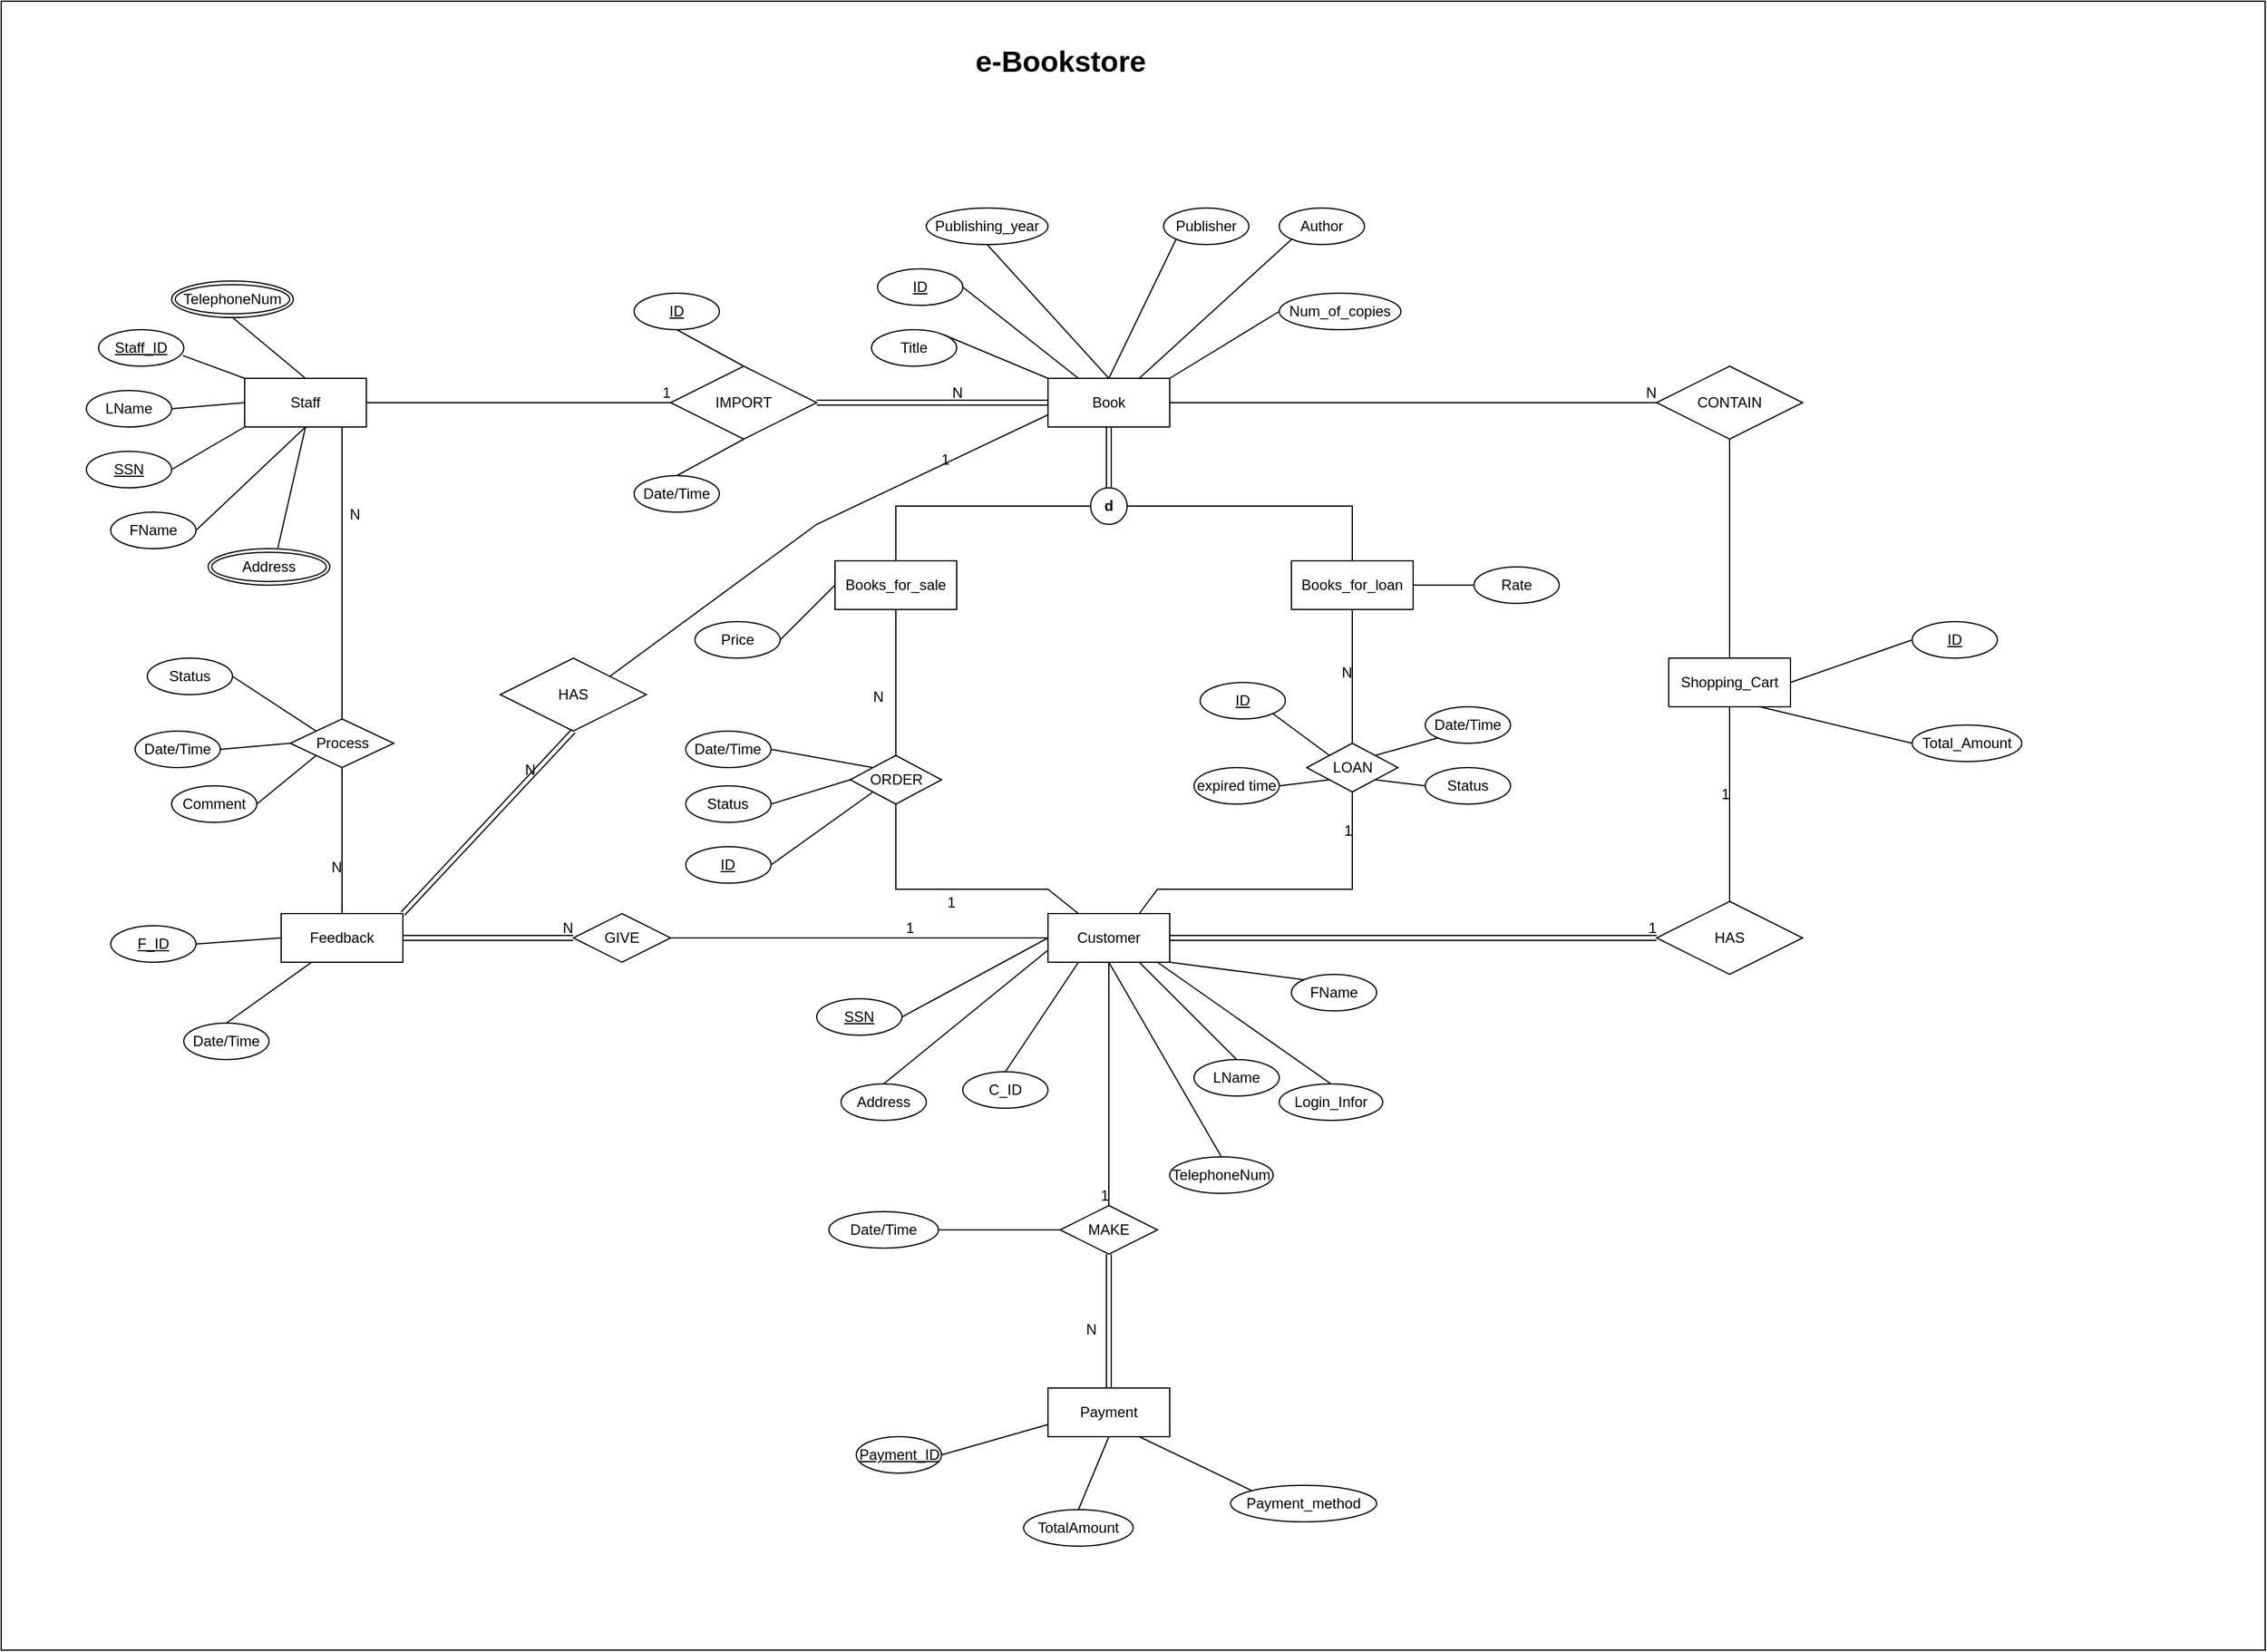 <mxfile version="20.3.6" type="github">
  <diagram id="ngQC4e1yVCpaGIByWZ9d" name="Page-1">
    <mxGraphModel dx="3443" dy="2548" grid="1" gridSize="10" guides="1" tooltips="1" connect="1" arrows="1" fold="1" page="1" pageScale="1" pageWidth="850" pageHeight="1100" math="0" shadow="0">
      <root>
        <mxCell id="0" />
        <mxCell id="1" parent="0" />
        <mxCell id="B_VIeGHvaFGrBdhlPou_-220" value="" style="rounded=0;whiteSpace=wrap;html=1;" vertex="1" parent="1">
          <mxGeometry x="-570" y="-130" width="1860" height="1355.45" as="geometry" />
        </mxCell>
        <mxCell id="B_VIeGHvaFGrBdhlPou_-1" value="Customer" style="whiteSpace=wrap;html=1;align=center;" vertex="1" parent="1">
          <mxGeometry x="290" y="620" width="100" height="40" as="geometry" />
        </mxCell>
        <mxCell id="B_VIeGHvaFGrBdhlPou_-2" value="Book" style="whiteSpace=wrap;html=1;align=center;" vertex="1" parent="1">
          <mxGeometry x="290" y="180" width="100" height="40" as="geometry" />
        </mxCell>
        <mxCell id="B_VIeGHvaFGrBdhlPou_-3" value="&lt;u&gt;SSN&lt;/u&gt;" style="ellipse;whiteSpace=wrap;html=1;align=center;" vertex="1" parent="1">
          <mxGeometry x="100" y="690" width="70" height="30" as="geometry" />
        </mxCell>
        <mxCell id="B_VIeGHvaFGrBdhlPou_-4" value="LName" style="ellipse;whiteSpace=wrap;html=1;align=center;" vertex="1" parent="1">
          <mxGeometry x="410" y="740" width="70" height="30" as="geometry" />
        </mxCell>
        <mxCell id="B_VIeGHvaFGrBdhlPou_-5" value="FName" style="ellipse;whiteSpace=wrap;html=1;align=center;" vertex="1" parent="1">
          <mxGeometry x="490" y="670" width="70" height="30" as="geometry" />
        </mxCell>
        <mxCell id="B_VIeGHvaFGrBdhlPou_-6" value="Address" style="ellipse;whiteSpace=wrap;html=1;align=center;" vertex="1" parent="1">
          <mxGeometry x="120" y="760" width="70" height="30" as="geometry" />
        </mxCell>
        <mxCell id="B_VIeGHvaFGrBdhlPou_-7" value="TelephoneNum" style="ellipse;whiteSpace=wrap;html=1;align=center;" vertex="1" parent="1">
          <mxGeometry x="390" y="820" width="85" height="30" as="geometry" />
        </mxCell>
        <mxCell id="B_VIeGHvaFGrBdhlPou_-8" value="Login_Infor" style="ellipse;whiteSpace=wrap;html=1;align=center;" vertex="1" parent="1">
          <mxGeometry x="480" y="760" width="85" height="30" as="geometry" />
        </mxCell>
        <mxCell id="B_VIeGHvaFGrBdhlPou_-9" value="Shopping_Cart" style="whiteSpace=wrap;html=1;align=center;" vertex="1" parent="1">
          <mxGeometry x="800" y="410" width="100" height="40" as="geometry" />
        </mxCell>
        <mxCell id="B_VIeGHvaFGrBdhlPou_-11" value="C_ID" style="ellipse;whiteSpace=wrap;html=1;align=center;" vertex="1" parent="1">
          <mxGeometry x="220" y="750" width="70" height="30" as="geometry" />
        </mxCell>
        <mxCell id="B_VIeGHvaFGrBdhlPou_-12" value="" style="endArrow=none;html=1;rounded=0;exitX=1;exitY=0.5;exitDx=0;exitDy=0;entryX=0;entryY=0.5;entryDx=0;entryDy=0;" edge="1" parent="1" source="B_VIeGHvaFGrBdhlPou_-3" target="B_VIeGHvaFGrBdhlPou_-1">
          <mxGeometry relative="1" as="geometry">
            <mxPoint x="260" y="600" as="sourcePoint" />
            <mxPoint x="420" y="600" as="targetPoint" />
          </mxGeometry>
        </mxCell>
        <mxCell id="B_VIeGHvaFGrBdhlPou_-13" value="" style="endArrow=none;html=1;rounded=0;exitX=0.5;exitY=0;exitDx=0;exitDy=0;" edge="1" parent="1" source="B_VIeGHvaFGrBdhlPou_-8">
          <mxGeometry relative="1" as="geometry">
            <mxPoint x="260" y="600" as="sourcePoint" />
            <mxPoint x="380" y="660" as="targetPoint" />
          </mxGeometry>
        </mxCell>
        <mxCell id="B_VIeGHvaFGrBdhlPou_-14" value="" style="endArrow=none;html=1;rounded=0;exitX=0;exitY=0;exitDx=0;exitDy=0;entryX=1;entryY=1;entryDx=0;entryDy=0;" edge="1" parent="1" source="B_VIeGHvaFGrBdhlPou_-5" target="B_VIeGHvaFGrBdhlPou_-1">
          <mxGeometry relative="1" as="geometry">
            <mxPoint x="260" y="600" as="sourcePoint" />
            <mxPoint x="420" y="600" as="targetPoint" />
          </mxGeometry>
        </mxCell>
        <mxCell id="B_VIeGHvaFGrBdhlPou_-15" value="" style="endArrow=none;html=1;rounded=0;exitX=0.5;exitY=0;exitDx=0;exitDy=0;entryX=0.5;entryY=1;entryDx=0;entryDy=0;" edge="1" parent="1" source="B_VIeGHvaFGrBdhlPou_-7" target="B_VIeGHvaFGrBdhlPou_-1">
          <mxGeometry relative="1" as="geometry">
            <mxPoint x="260" y="600" as="sourcePoint" />
            <mxPoint x="420" y="600" as="targetPoint" />
          </mxGeometry>
        </mxCell>
        <mxCell id="B_VIeGHvaFGrBdhlPou_-16" value="" style="endArrow=none;html=1;rounded=0;exitX=0.5;exitY=0;exitDx=0;exitDy=0;entryX=0.75;entryY=1;entryDx=0;entryDy=0;" edge="1" parent="1" source="B_VIeGHvaFGrBdhlPou_-4" target="B_VIeGHvaFGrBdhlPou_-1">
          <mxGeometry relative="1" as="geometry">
            <mxPoint x="260" y="600" as="sourcePoint" />
            <mxPoint x="420" y="600" as="targetPoint" />
          </mxGeometry>
        </mxCell>
        <mxCell id="B_VIeGHvaFGrBdhlPou_-17" value="" style="endArrow=none;html=1;rounded=0;exitX=0.5;exitY=0;exitDx=0;exitDy=0;entryX=0.25;entryY=1;entryDx=0;entryDy=0;" edge="1" parent="1" source="B_VIeGHvaFGrBdhlPou_-11" target="B_VIeGHvaFGrBdhlPou_-1">
          <mxGeometry relative="1" as="geometry">
            <mxPoint x="260" y="600" as="sourcePoint" />
            <mxPoint x="420" y="600" as="targetPoint" />
          </mxGeometry>
        </mxCell>
        <mxCell id="B_VIeGHvaFGrBdhlPou_-18" value="" style="endArrow=none;html=1;rounded=0;exitX=0.5;exitY=0;exitDx=0;exitDy=0;entryX=0;entryY=0.75;entryDx=0;entryDy=0;" edge="1" parent="1" source="B_VIeGHvaFGrBdhlPou_-6" target="B_VIeGHvaFGrBdhlPou_-1">
          <mxGeometry relative="1" as="geometry">
            <mxPoint x="260" y="600" as="sourcePoint" />
            <mxPoint x="420" y="600" as="targetPoint" />
          </mxGeometry>
        </mxCell>
        <mxCell id="B_VIeGHvaFGrBdhlPou_-22" value="Staff" style="whiteSpace=wrap;html=1;align=center;" vertex="1" parent="1">
          <mxGeometry x="-370" y="180" width="100" height="40" as="geometry" />
        </mxCell>
        <mxCell id="B_VIeGHvaFGrBdhlPou_-23" value="HAS" style="shape=rhombus;perimeter=rhombusPerimeter;whiteSpace=wrap;html=1;align=center;" vertex="1" parent="1">
          <mxGeometry x="790" y="610" width="120" height="60" as="geometry" />
        </mxCell>
        <mxCell id="B_VIeGHvaFGrBdhlPou_-24" value="" style="endArrow=none;html=1;rounded=0;entryX=0.5;entryY=1;entryDx=0;entryDy=0;exitX=0.5;exitY=0;exitDx=0;exitDy=0;" edge="1" parent="1" source="B_VIeGHvaFGrBdhlPou_-23" target="B_VIeGHvaFGrBdhlPou_-9">
          <mxGeometry relative="1" as="geometry">
            <mxPoint x="340" y="490" as="sourcePoint" />
            <mxPoint x="730" y="500" as="targetPoint" />
          </mxGeometry>
        </mxCell>
        <mxCell id="B_VIeGHvaFGrBdhlPou_-25" value="1" style="resizable=0;html=1;align=right;verticalAlign=bottom;" connectable="0" vertex="1" parent="B_VIeGHvaFGrBdhlPou_-24">
          <mxGeometry x="1" relative="1" as="geometry">
            <mxPoint y="80" as="offset" />
          </mxGeometry>
        </mxCell>
        <mxCell id="B_VIeGHvaFGrBdhlPou_-28" value="CONTAIN" style="shape=rhombus;perimeter=rhombusPerimeter;whiteSpace=wrap;html=1;align=center;" vertex="1" parent="1">
          <mxGeometry x="790" y="170" width="120" height="60" as="geometry" />
        </mxCell>
        <mxCell id="B_VIeGHvaFGrBdhlPou_-30" value="" style="endArrow=none;html=1;rounded=0;entryX=0.5;entryY=0;entryDx=0;entryDy=0;exitX=0.5;exitY=1;exitDx=0;exitDy=0;" edge="1" parent="1" source="B_VIeGHvaFGrBdhlPou_-28" target="B_VIeGHvaFGrBdhlPou_-9">
          <mxGeometry relative="1" as="geometry">
            <mxPoint x="340" y="390" as="sourcePoint" />
            <mxPoint x="500" y="390" as="targetPoint" />
          </mxGeometry>
        </mxCell>
        <mxCell id="B_VIeGHvaFGrBdhlPou_-35" value="" style="endArrow=none;html=1;rounded=0;entryX=0;entryY=0.5;entryDx=0;entryDy=0;exitX=1;exitY=0.5;exitDx=0;exitDy=0;" edge="1" parent="1" source="B_VIeGHvaFGrBdhlPou_-2" target="B_VIeGHvaFGrBdhlPou_-28">
          <mxGeometry relative="1" as="geometry">
            <mxPoint x="340" y="390" as="sourcePoint" />
            <mxPoint x="500" y="390" as="targetPoint" />
          </mxGeometry>
        </mxCell>
        <mxCell id="B_VIeGHvaFGrBdhlPou_-36" value="N" style="resizable=0;html=1;align=right;verticalAlign=bottom;" connectable="0" vertex="1" parent="B_VIeGHvaFGrBdhlPou_-35">
          <mxGeometry x="1" relative="1" as="geometry" />
        </mxCell>
        <mxCell id="B_VIeGHvaFGrBdhlPou_-39" value="" style="shape=link;html=1;rounded=0;entryX=0;entryY=0.5;entryDx=0;entryDy=0;exitX=1;exitY=0.5;exitDx=0;exitDy=0;" edge="1" parent="1" source="B_VIeGHvaFGrBdhlPou_-1" target="B_VIeGHvaFGrBdhlPou_-23">
          <mxGeometry relative="1" as="geometry">
            <mxPoint x="340" y="490" as="sourcePoint" />
            <mxPoint x="500" y="490" as="targetPoint" />
          </mxGeometry>
        </mxCell>
        <mxCell id="B_VIeGHvaFGrBdhlPou_-40" value="1" style="resizable=0;html=1;align=right;verticalAlign=bottom;" connectable="0" vertex="1" parent="B_VIeGHvaFGrBdhlPou_-39">
          <mxGeometry x="1" relative="1" as="geometry" />
        </mxCell>
        <mxCell id="B_VIeGHvaFGrBdhlPou_-41" value="IMPORT" style="shape=rhombus;perimeter=rhombusPerimeter;whiteSpace=wrap;html=1;align=center;" vertex="1" parent="1">
          <mxGeometry x="-20" y="170" width="120" height="60" as="geometry" />
        </mxCell>
        <mxCell id="B_VIeGHvaFGrBdhlPou_-44" value="" style="shape=link;html=1;rounded=0;exitX=1;exitY=0.5;exitDx=0;exitDy=0;entryX=0;entryY=0.5;entryDx=0;entryDy=0;" edge="1" parent="1" source="B_VIeGHvaFGrBdhlPou_-41" target="B_VIeGHvaFGrBdhlPou_-2">
          <mxGeometry relative="1" as="geometry">
            <mxPoint x="340" y="300" as="sourcePoint" />
            <mxPoint x="500" y="300" as="targetPoint" />
          </mxGeometry>
        </mxCell>
        <mxCell id="B_VIeGHvaFGrBdhlPou_-45" value="N" style="resizable=0;html=1;align=right;verticalAlign=bottom;" connectable="0" vertex="1" parent="B_VIeGHvaFGrBdhlPou_-44">
          <mxGeometry x="1" relative="1" as="geometry">
            <mxPoint x="-70" as="offset" />
          </mxGeometry>
        </mxCell>
        <mxCell id="B_VIeGHvaFGrBdhlPou_-46" value="" style="endArrow=none;html=1;rounded=0;exitX=1;exitY=0.5;exitDx=0;exitDy=0;entryX=0;entryY=0.5;entryDx=0;entryDy=0;" edge="1" parent="1" source="B_VIeGHvaFGrBdhlPou_-22" target="B_VIeGHvaFGrBdhlPou_-41">
          <mxGeometry relative="1" as="geometry">
            <mxPoint x="220" y="300" as="sourcePoint" />
            <mxPoint x="380" y="300" as="targetPoint" />
          </mxGeometry>
        </mxCell>
        <mxCell id="B_VIeGHvaFGrBdhlPou_-47" value="1" style="resizable=0;html=1;align=right;verticalAlign=bottom;" connectable="0" vertex="1" parent="B_VIeGHvaFGrBdhlPou_-46">
          <mxGeometry x="1" relative="1" as="geometry" />
        </mxCell>
        <mxCell id="B_VIeGHvaFGrBdhlPou_-49" value="Date/Time" style="ellipse;whiteSpace=wrap;html=1;align=center;" vertex="1" parent="1">
          <mxGeometry x="-50" y="260" width="70" height="30" as="geometry" />
        </mxCell>
        <mxCell id="B_VIeGHvaFGrBdhlPou_-51" value="" style="endArrow=none;html=1;rounded=0;exitX=0.5;exitY=1;exitDx=0;exitDy=0;entryX=0.5;entryY=0;entryDx=0;entryDy=0;" edge="1" parent="1" source="B_VIeGHvaFGrBdhlPou_-41" target="B_VIeGHvaFGrBdhlPou_-49">
          <mxGeometry relative="1" as="geometry">
            <mxPoint x="220" y="300" as="sourcePoint" />
            <mxPoint x="380" y="300" as="targetPoint" />
          </mxGeometry>
        </mxCell>
        <mxCell id="B_VIeGHvaFGrBdhlPou_-52" value="ORDER" style="shape=rhombus;perimeter=rhombusPerimeter;whiteSpace=wrap;html=1;align=center;" vertex="1" parent="1">
          <mxGeometry x="127.5" y="490" width="75" height="40" as="geometry" />
        </mxCell>
        <mxCell id="B_VIeGHvaFGrBdhlPou_-53" value="" style="endArrow=none;html=1;rounded=0;exitX=0.5;exitY=1;exitDx=0;exitDy=0;entryX=0.5;entryY=0;entryDx=0;entryDy=0;" edge="1" parent="1" source="B_VIeGHvaFGrBdhlPou_-83" target="B_VIeGHvaFGrBdhlPou_-52">
          <mxGeometry relative="1" as="geometry">
            <mxPoint x="340" y="390" as="sourcePoint" />
            <mxPoint x="500" y="390" as="targetPoint" />
          </mxGeometry>
        </mxCell>
        <mxCell id="B_VIeGHvaFGrBdhlPou_-54" value="N" style="resizable=0;html=1;align=right;verticalAlign=bottom;" connectable="0" vertex="1" parent="B_VIeGHvaFGrBdhlPou_-53">
          <mxGeometry x="1" relative="1" as="geometry">
            <mxPoint x="-10" y="-40" as="offset" />
          </mxGeometry>
        </mxCell>
        <mxCell id="B_VIeGHvaFGrBdhlPou_-55" value="" style="endArrow=none;html=1;rounded=0;exitX=0.5;exitY=1;exitDx=0;exitDy=0;entryX=0.25;entryY=0;entryDx=0;entryDy=0;" edge="1" parent="1" source="B_VIeGHvaFGrBdhlPou_-52" target="B_VIeGHvaFGrBdhlPou_-1">
          <mxGeometry relative="1" as="geometry">
            <mxPoint x="340" y="490" as="sourcePoint" />
            <mxPoint x="340" y="600" as="targetPoint" />
            <Array as="points">
              <mxPoint x="165" y="600" />
              <mxPoint x="290" y="600" />
            </Array>
          </mxGeometry>
        </mxCell>
        <mxCell id="B_VIeGHvaFGrBdhlPou_-56" value="1" style="resizable=0;html=1;align=right;verticalAlign=bottom;" connectable="0" vertex="1" parent="B_VIeGHvaFGrBdhlPou_-55">
          <mxGeometry x="1" relative="1" as="geometry">
            <mxPoint x="-100" as="offset" />
          </mxGeometry>
        </mxCell>
        <mxCell id="B_VIeGHvaFGrBdhlPou_-57" value="Date/Time" style="ellipse;whiteSpace=wrap;html=1;align=center;" vertex="1" parent="1">
          <mxGeometry x="-7.57" y="470" width="70" height="30" as="geometry" />
        </mxCell>
        <mxCell id="B_VIeGHvaFGrBdhlPou_-58" value="Status" style="ellipse;whiteSpace=wrap;html=1;align=center;" vertex="1" parent="1">
          <mxGeometry x="-7.57" y="515" width="70" height="30" as="geometry" />
        </mxCell>
        <mxCell id="B_VIeGHvaFGrBdhlPou_-59" value="&lt;u&gt;ID&lt;/u&gt;" style="ellipse;whiteSpace=wrap;html=1;align=center;" vertex="1" parent="1">
          <mxGeometry x="-7.57" y="565" width="70" height="30" as="geometry" />
        </mxCell>
        <mxCell id="B_VIeGHvaFGrBdhlPou_-60" value="" style="endArrow=none;html=1;rounded=0;exitX=0;exitY=0;exitDx=0;exitDy=0;entryX=1;entryY=0.5;entryDx=0;entryDy=0;" edge="1" parent="1" source="B_VIeGHvaFGrBdhlPou_-52" target="B_VIeGHvaFGrBdhlPou_-57">
          <mxGeometry relative="1" as="geometry">
            <mxPoint x="92.43" y="515" as="sourcePoint" />
            <mxPoint x="477.43" y="495" as="targetPoint" />
          </mxGeometry>
        </mxCell>
        <mxCell id="B_VIeGHvaFGrBdhlPou_-61" value="" style="endArrow=none;html=1;rounded=0;exitX=0;exitY=0.5;exitDx=0;exitDy=0;entryX=1;entryY=0.5;entryDx=0;entryDy=0;" edge="1" parent="1" source="B_VIeGHvaFGrBdhlPou_-52" target="B_VIeGHvaFGrBdhlPou_-58">
          <mxGeometry relative="1" as="geometry">
            <mxPoint x="92.43" y="515" as="sourcePoint" />
            <mxPoint x="477.43" y="495" as="targetPoint" />
          </mxGeometry>
        </mxCell>
        <mxCell id="B_VIeGHvaFGrBdhlPou_-62" value="" style="endArrow=none;html=1;rounded=0;exitX=1;exitY=0.5;exitDx=0;exitDy=0;entryX=0;entryY=1;entryDx=0;entryDy=0;" edge="1" parent="1" source="B_VIeGHvaFGrBdhlPou_-59" target="B_VIeGHvaFGrBdhlPou_-52">
          <mxGeometry relative="1" as="geometry">
            <mxPoint x="317.43" y="495" as="sourcePoint" />
            <mxPoint x="92.43" y="515" as="targetPoint" />
          </mxGeometry>
        </mxCell>
        <mxCell id="B_VIeGHvaFGrBdhlPou_-64" value="&lt;u&gt;ID&lt;/u&gt;" style="ellipse;whiteSpace=wrap;html=1;align=center;" vertex="1" parent="1">
          <mxGeometry x="-50" y="110" width="70" height="30" as="geometry" />
        </mxCell>
        <mxCell id="B_VIeGHvaFGrBdhlPou_-65" value="" style="endArrow=none;html=1;rounded=0;exitX=0.5;exitY=1;exitDx=0;exitDy=0;entryX=0.5;entryY=0;entryDx=0;entryDy=0;" edge="1" parent="1" source="B_VIeGHvaFGrBdhlPou_-64" target="B_VIeGHvaFGrBdhlPou_-41">
          <mxGeometry relative="1" as="geometry">
            <mxPoint x="60" y="210" as="sourcePoint" />
            <mxPoint x="220" y="210" as="targetPoint" />
          </mxGeometry>
        </mxCell>
        <mxCell id="B_VIeGHvaFGrBdhlPou_-66" value="Publisher" style="ellipse;whiteSpace=wrap;html=1;align=center;" vertex="1" parent="1">
          <mxGeometry x="385" y="40" width="70" height="30" as="geometry" />
        </mxCell>
        <mxCell id="B_VIeGHvaFGrBdhlPou_-67" value="Title" style="ellipse;whiteSpace=wrap;html=1;align=center;" vertex="1" parent="1">
          <mxGeometry x="145" y="140" width="70" height="30" as="geometry" />
        </mxCell>
        <mxCell id="B_VIeGHvaFGrBdhlPou_-68" value="Num_of_copies" style="ellipse;whiteSpace=wrap;html=1;align=center;" vertex="1" parent="1">
          <mxGeometry x="480" y="110" width="100" height="30" as="geometry" />
        </mxCell>
        <mxCell id="B_VIeGHvaFGrBdhlPou_-69" value="Author" style="ellipse;whiteSpace=wrap;html=1;align=center;" vertex="1" parent="1">
          <mxGeometry x="480" y="40" width="70" height="30" as="geometry" />
        </mxCell>
        <mxCell id="B_VIeGHvaFGrBdhlPou_-70" value="&lt;u&gt;ID&lt;/u&gt;" style="ellipse;whiteSpace=wrap;html=1;align=center;" vertex="1" parent="1">
          <mxGeometry x="150" y="90" width="70" height="30" as="geometry" />
        </mxCell>
        <mxCell id="B_VIeGHvaFGrBdhlPou_-71" value="Publishing_year" style="ellipse;whiteSpace=wrap;html=1;align=center;" vertex="1" parent="1">
          <mxGeometry x="190" y="40" width="100" height="30" as="geometry" />
        </mxCell>
        <mxCell id="B_VIeGHvaFGrBdhlPou_-72" value="" style="endArrow=none;html=1;rounded=0;exitX=0;exitY=0;exitDx=0;exitDy=0;entryX=1;entryY=0;entryDx=0;entryDy=0;" edge="1" parent="1" source="B_VIeGHvaFGrBdhlPou_-2" target="B_VIeGHvaFGrBdhlPou_-67">
          <mxGeometry relative="1" as="geometry">
            <mxPoint x="180" y="280" as="sourcePoint" />
            <mxPoint x="340" y="280" as="targetPoint" />
          </mxGeometry>
        </mxCell>
        <mxCell id="B_VIeGHvaFGrBdhlPou_-73" value="" style="endArrow=none;html=1;rounded=0;entryX=0.5;entryY=1;entryDx=0;entryDy=0;exitX=0.5;exitY=0;exitDx=0;exitDy=0;" edge="1" parent="1" source="B_VIeGHvaFGrBdhlPou_-2" target="B_VIeGHvaFGrBdhlPou_-71">
          <mxGeometry relative="1" as="geometry">
            <mxPoint x="350" y="220" as="sourcePoint" />
            <mxPoint x="340" y="280" as="targetPoint" />
          </mxGeometry>
        </mxCell>
        <mxCell id="B_VIeGHvaFGrBdhlPou_-74" value="" style="endArrow=none;html=1;rounded=0;entryX=0.5;entryY=0;entryDx=0;entryDy=0;exitX=0;exitY=1;exitDx=0;exitDy=0;" edge="1" parent="1" source="B_VIeGHvaFGrBdhlPou_-66" target="B_VIeGHvaFGrBdhlPou_-2">
          <mxGeometry relative="1" as="geometry">
            <mxPoint x="180" y="280" as="sourcePoint" />
            <mxPoint x="340" y="280" as="targetPoint" />
          </mxGeometry>
        </mxCell>
        <mxCell id="B_VIeGHvaFGrBdhlPou_-75" value="" style="endArrow=none;html=1;rounded=0;entryX=1;entryY=0;entryDx=0;entryDy=0;exitX=0;exitY=0.5;exitDx=0;exitDy=0;" edge="1" parent="1" source="B_VIeGHvaFGrBdhlPou_-68" target="B_VIeGHvaFGrBdhlPou_-2">
          <mxGeometry relative="1" as="geometry">
            <mxPoint x="180" y="280" as="sourcePoint" />
            <mxPoint x="340" y="280" as="targetPoint" />
          </mxGeometry>
        </mxCell>
        <mxCell id="B_VIeGHvaFGrBdhlPou_-76" value="" style="endArrow=none;html=1;rounded=0;entryX=0.25;entryY=0;entryDx=0;entryDy=0;exitX=1;exitY=0.5;exitDx=0;exitDy=0;" edge="1" parent="1" source="B_VIeGHvaFGrBdhlPou_-70" target="B_VIeGHvaFGrBdhlPou_-2">
          <mxGeometry relative="1" as="geometry">
            <mxPoint x="180" y="280" as="sourcePoint" />
            <mxPoint x="340" y="280" as="targetPoint" />
          </mxGeometry>
        </mxCell>
        <mxCell id="B_VIeGHvaFGrBdhlPou_-77" value="" style="endArrow=none;html=1;rounded=0;entryX=0.75;entryY=0;entryDx=0;entryDy=0;exitX=0;exitY=1;exitDx=0;exitDy=0;" edge="1" parent="1" source="B_VIeGHvaFGrBdhlPou_-69" target="B_VIeGHvaFGrBdhlPou_-2">
          <mxGeometry relative="1" as="geometry">
            <mxPoint x="180" y="280" as="sourcePoint" />
            <mxPoint x="340" y="280" as="targetPoint" />
          </mxGeometry>
        </mxCell>
        <mxCell id="B_VIeGHvaFGrBdhlPou_-79" value="&lt;b&gt;d&lt;/b&gt;" style="ellipse;whiteSpace=wrap;html=1;aspect=fixed;" vertex="1" parent="1">
          <mxGeometry x="325" y="270" width="30" height="30" as="geometry" />
        </mxCell>
        <mxCell id="B_VIeGHvaFGrBdhlPou_-81" value="" style="shape=link;html=1;rounded=0;entryX=0.5;entryY=0;entryDx=0;entryDy=0;exitX=0.5;exitY=1;exitDx=0;exitDy=0;" edge="1" parent="1" source="B_VIeGHvaFGrBdhlPou_-2" target="B_VIeGHvaFGrBdhlPou_-79">
          <mxGeometry relative="1" as="geometry">
            <mxPoint x="180" y="190" as="sourcePoint" />
            <mxPoint x="340" y="190" as="targetPoint" />
          </mxGeometry>
        </mxCell>
        <mxCell id="B_VIeGHvaFGrBdhlPou_-83" value="&lt;div&gt;&lt;span style=&quot;background-color: initial;&quot;&gt;Books_for_sale&lt;/span&gt;&lt;br&gt;&lt;/div&gt;" style="whiteSpace=wrap;html=1;align=center;" vertex="1" parent="1">
          <mxGeometry x="115" y="330" width="100" height="40" as="geometry" />
        </mxCell>
        <mxCell id="B_VIeGHvaFGrBdhlPou_-84" value="Books_for_loan" style="whiteSpace=wrap;html=1;align=center;" vertex="1" parent="1">
          <mxGeometry x="490" y="330" width="100" height="40" as="geometry" />
        </mxCell>
        <mxCell id="B_VIeGHvaFGrBdhlPou_-85" value="" style="endArrow=none;html=1;rounded=0;exitX=0.5;exitY=0;exitDx=0;exitDy=0;entryX=1;entryY=0.5;entryDx=0;entryDy=0;" edge="1" parent="1" source="B_VIeGHvaFGrBdhlPou_-84" target="B_VIeGHvaFGrBdhlPou_-79">
          <mxGeometry relative="1" as="geometry">
            <mxPoint x="180" y="100" as="sourcePoint" />
            <mxPoint x="340" y="100" as="targetPoint" />
            <Array as="points">
              <mxPoint x="540" y="285" />
            </Array>
          </mxGeometry>
        </mxCell>
        <mxCell id="B_VIeGHvaFGrBdhlPou_-96" value="" style="group" vertex="1" connectable="0" parent="1">
          <mxGeometry x="255.555" y="-5.445" width="38.891" height="38.891" as="geometry" />
        </mxCell>
        <mxCell id="B_VIeGHvaFGrBdhlPou_-86" value="" style="endArrow=none;html=1;rounded=0;exitX=0.5;exitY=0;exitDx=0;exitDy=0;entryX=0;entryY=0.5;entryDx=0;entryDy=0;" edge="1" parent="B_VIeGHvaFGrBdhlPou_-96" source="B_VIeGHvaFGrBdhlPou_-83" target="B_VIeGHvaFGrBdhlPou_-79">
          <mxGeometry relative="1" as="geometry">
            <mxPoint x="-75.555" y="105.445" as="sourcePoint" />
            <mxPoint x="84.445" y="105.445" as="targetPoint" />
            <Array as="points">
              <mxPoint x="-90.555" y="290.445" />
            </Array>
          </mxGeometry>
        </mxCell>
        <mxCell id="B_VIeGHvaFGrBdhlPou_-99" value="LOAN" style="shape=rhombus;perimeter=rhombusPerimeter;whiteSpace=wrap;html=1;align=center;" vertex="1" parent="1">
          <mxGeometry x="502.5" y="480" width="75" height="40" as="geometry" />
        </mxCell>
        <mxCell id="B_VIeGHvaFGrBdhlPou_-102" value="" style="endArrow=none;html=1;rounded=0;entryX=0.5;entryY=1;entryDx=0;entryDy=0;exitX=0.5;exitY=0;exitDx=0;exitDy=0;" edge="1" parent="1" source="B_VIeGHvaFGrBdhlPou_-99" target="B_VIeGHvaFGrBdhlPou_-84">
          <mxGeometry relative="1" as="geometry">
            <mxPoint x="240" y="530" as="sourcePoint" />
            <mxPoint x="400" y="530" as="targetPoint" />
          </mxGeometry>
        </mxCell>
        <mxCell id="B_VIeGHvaFGrBdhlPou_-103" value="N" style="resizable=0;html=1;align=right;verticalAlign=bottom;" connectable="0" vertex="1" parent="B_VIeGHvaFGrBdhlPou_-102">
          <mxGeometry x="1" relative="1" as="geometry">
            <mxPoint y="60" as="offset" />
          </mxGeometry>
        </mxCell>
        <mxCell id="B_VIeGHvaFGrBdhlPou_-104" value="" style="endArrow=none;html=1;rounded=0;entryX=0.5;entryY=1;entryDx=0;entryDy=0;exitX=0.75;exitY=0;exitDx=0;exitDy=0;" edge="1" parent="1" source="B_VIeGHvaFGrBdhlPou_-1" target="B_VIeGHvaFGrBdhlPou_-99">
          <mxGeometry relative="1" as="geometry">
            <mxPoint x="240" y="530" as="sourcePoint" />
            <mxPoint x="400" y="530" as="targetPoint" />
            <Array as="points">
              <mxPoint x="380" y="600" />
              <mxPoint x="540" y="600" />
            </Array>
          </mxGeometry>
        </mxCell>
        <mxCell id="B_VIeGHvaFGrBdhlPou_-105" value="1" style="resizable=0;html=1;align=right;verticalAlign=bottom;" connectable="0" vertex="1" parent="B_VIeGHvaFGrBdhlPou_-104">
          <mxGeometry x="1" relative="1" as="geometry">
            <mxPoint y="40" as="offset" />
          </mxGeometry>
        </mxCell>
        <mxCell id="B_VIeGHvaFGrBdhlPou_-106" value="Price" style="ellipse;whiteSpace=wrap;html=1;align=center;" vertex="1" parent="1">
          <mxGeometry x="7.105e-15" y="380" width="70" height="30" as="geometry" />
        </mxCell>
        <mxCell id="B_VIeGHvaFGrBdhlPou_-107" value="" style="endArrow=none;html=1;rounded=0;exitX=1;exitY=0.5;exitDx=0;exitDy=0;entryX=0;entryY=0.5;entryDx=0;entryDy=0;" edge="1" parent="1" source="B_VIeGHvaFGrBdhlPou_-106" target="B_VIeGHvaFGrBdhlPou_-83">
          <mxGeometry relative="1" as="geometry">
            <mxPoint x="300" y="350" as="sourcePoint" />
            <mxPoint x="460" y="350" as="targetPoint" />
          </mxGeometry>
        </mxCell>
        <mxCell id="B_VIeGHvaFGrBdhlPou_-110" value="Rate" style="ellipse;whiteSpace=wrap;html=1;align=center;" vertex="1" parent="1">
          <mxGeometry x="640" y="335" width="70" height="30" as="geometry" />
        </mxCell>
        <mxCell id="B_VIeGHvaFGrBdhlPou_-111" value="" style="endArrow=none;html=1;rounded=0;exitX=1;exitY=0.5;exitDx=0;exitDy=0;entryX=0;entryY=0.5;entryDx=0;entryDy=0;" edge="1" parent="1" source="B_VIeGHvaFGrBdhlPou_-84" target="B_VIeGHvaFGrBdhlPou_-110">
          <mxGeometry relative="1" as="geometry">
            <mxPoint x="300" y="420" as="sourcePoint" />
            <mxPoint x="460" y="420" as="targetPoint" />
          </mxGeometry>
        </mxCell>
        <mxCell id="B_VIeGHvaFGrBdhlPou_-112" value="Date/Time" style="ellipse;whiteSpace=wrap;html=1;align=center;" vertex="1" parent="1">
          <mxGeometry x="600" y="450" width="70" height="30" as="geometry" />
        </mxCell>
        <mxCell id="B_VIeGHvaFGrBdhlPou_-113" value="Status" style="ellipse;whiteSpace=wrap;html=1;align=center;" vertex="1" parent="1">
          <mxGeometry x="600" y="500" width="70" height="30" as="geometry" />
        </mxCell>
        <mxCell id="B_VIeGHvaFGrBdhlPou_-114" value="&lt;u&gt;ID&lt;/u&gt;" style="ellipse;whiteSpace=wrap;html=1;align=center;" vertex="1" parent="1">
          <mxGeometry x="415" y="430" width="70" height="30" as="geometry" />
        </mxCell>
        <mxCell id="B_VIeGHvaFGrBdhlPou_-115" value="" style="endArrow=none;html=1;rounded=0;exitX=0;exitY=0.5;exitDx=0;exitDy=0;entryX=1;entryY=1;entryDx=0;entryDy=0;" edge="1" parent="1" source="B_VIeGHvaFGrBdhlPou_-113" target="B_VIeGHvaFGrBdhlPou_-99">
          <mxGeometry relative="1" as="geometry">
            <mxPoint x="300" y="420" as="sourcePoint" />
            <mxPoint x="460" y="420" as="targetPoint" />
          </mxGeometry>
        </mxCell>
        <mxCell id="B_VIeGHvaFGrBdhlPou_-116" value="" style="endArrow=none;html=1;rounded=0;exitX=0;exitY=1;exitDx=0;exitDy=0;entryX=1;entryY=0;entryDx=0;entryDy=0;" edge="1" parent="1" source="B_VIeGHvaFGrBdhlPou_-112" target="B_VIeGHvaFGrBdhlPou_-99">
          <mxGeometry relative="1" as="geometry">
            <mxPoint x="300" y="420" as="sourcePoint" />
            <mxPoint x="460" y="420" as="targetPoint" />
          </mxGeometry>
        </mxCell>
        <mxCell id="B_VIeGHvaFGrBdhlPou_-117" value="" style="endArrow=none;html=1;rounded=0;exitX=0;exitY=0;exitDx=0;exitDy=0;entryX=1;entryY=1;entryDx=0;entryDy=0;" edge="1" parent="1" source="B_VIeGHvaFGrBdhlPou_-99" target="B_VIeGHvaFGrBdhlPou_-114">
          <mxGeometry relative="1" as="geometry">
            <mxPoint x="300" y="420" as="sourcePoint" />
            <mxPoint x="460" y="420" as="targetPoint" />
          </mxGeometry>
        </mxCell>
        <mxCell id="B_VIeGHvaFGrBdhlPou_-118" value="" style="endArrow=none;html=1;rounded=0;exitX=1;exitY=0.5;exitDx=0;exitDy=0;entryX=0;entryY=1;entryDx=0;entryDy=0;" edge="1" parent="1" source="B_VIeGHvaFGrBdhlPou_-119" target="B_VIeGHvaFGrBdhlPou_-99">
          <mxGeometry relative="1" as="geometry">
            <mxPoint x="300" y="420" as="sourcePoint" />
            <mxPoint x="460" y="420" as="targetPoint" />
          </mxGeometry>
        </mxCell>
        <mxCell id="B_VIeGHvaFGrBdhlPou_-119" value="expired time" style="ellipse;whiteSpace=wrap;html=1;align=center;" vertex="1" parent="1">
          <mxGeometry x="410" y="500" width="70" height="30" as="geometry" />
        </mxCell>
        <mxCell id="B_VIeGHvaFGrBdhlPou_-120" value="Staff_ID" style="ellipse;whiteSpace=wrap;html=1;align=center;fontStyle=4" vertex="1" parent="1">
          <mxGeometry x="-490" y="140" width="70" height="30" as="geometry" />
        </mxCell>
        <mxCell id="B_VIeGHvaFGrBdhlPou_-121" value="LName" style="ellipse;whiteSpace=wrap;html=1;align=center;" vertex="1" parent="1">
          <mxGeometry x="-500" y="190" width="70" height="30" as="geometry" />
        </mxCell>
        <mxCell id="B_VIeGHvaFGrBdhlPou_-122" value="SSN" style="ellipse;whiteSpace=wrap;html=1;align=center;fontStyle=4" vertex="1" parent="1">
          <mxGeometry x="-500" y="240" width="70" height="30" as="geometry" />
        </mxCell>
        <mxCell id="B_VIeGHvaFGrBdhlPou_-123" value="FName" style="ellipse;whiteSpace=wrap;html=1;align=center;" vertex="1" parent="1">
          <mxGeometry x="-480" y="290" width="70" height="30" as="geometry" />
        </mxCell>
        <mxCell id="B_VIeGHvaFGrBdhlPou_-126" value="TelephoneNum" style="ellipse;shape=doubleEllipse;margin=3;whiteSpace=wrap;html=1;align=center;" vertex="1" parent="1">
          <mxGeometry x="-430" y="100" width="100" height="30" as="geometry" />
        </mxCell>
        <mxCell id="B_VIeGHvaFGrBdhlPou_-127" value="Address" style="ellipse;shape=doubleEllipse;margin=3;whiteSpace=wrap;html=1;align=center;" vertex="1" parent="1">
          <mxGeometry x="-400" y="320" width="100" height="30" as="geometry" />
        </mxCell>
        <mxCell id="B_VIeGHvaFGrBdhlPou_-128" value="" style="endArrow=none;html=1;rounded=0;exitX=0.573;exitY=-0.022;exitDx=0;exitDy=0;exitPerimeter=0;entryX=0.5;entryY=1;entryDx=0;entryDy=0;" edge="1" parent="1" source="B_VIeGHvaFGrBdhlPou_-127" target="B_VIeGHvaFGrBdhlPou_-22">
          <mxGeometry relative="1" as="geometry">
            <mxPoint x="-270" y="190" as="sourcePoint" />
            <mxPoint x="-110" y="190" as="targetPoint" />
          </mxGeometry>
        </mxCell>
        <mxCell id="B_VIeGHvaFGrBdhlPou_-129" value="" style="endArrow=none;html=1;rounded=0;exitX=1;exitY=0.5;exitDx=0;exitDy=0;entryX=0.5;entryY=1;entryDx=0;entryDy=0;" edge="1" parent="1" source="B_VIeGHvaFGrBdhlPou_-123" target="B_VIeGHvaFGrBdhlPou_-22">
          <mxGeometry relative="1" as="geometry">
            <mxPoint x="-270" y="190" as="sourcePoint" />
            <mxPoint x="-110" y="190" as="targetPoint" />
          </mxGeometry>
        </mxCell>
        <mxCell id="B_VIeGHvaFGrBdhlPou_-130" value="" style="endArrow=none;html=1;rounded=0;exitX=1;exitY=0.5;exitDx=0;exitDy=0;entryX=0;entryY=1;entryDx=0;entryDy=0;" edge="1" parent="1" source="B_VIeGHvaFGrBdhlPou_-122" target="B_VIeGHvaFGrBdhlPou_-22">
          <mxGeometry relative="1" as="geometry">
            <mxPoint x="-270" y="190" as="sourcePoint" />
            <mxPoint x="-110" y="190" as="targetPoint" />
          </mxGeometry>
        </mxCell>
        <mxCell id="B_VIeGHvaFGrBdhlPou_-131" value="" style="endArrow=none;html=1;rounded=0;exitX=1;exitY=0.5;exitDx=0;exitDy=0;entryX=0;entryY=0.5;entryDx=0;entryDy=0;" edge="1" parent="1" source="B_VIeGHvaFGrBdhlPou_-121" target="B_VIeGHvaFGrBdhlPou_-22">
          <mxGeometry relative="1" as="geometry">
            <mxPoint x="-270" y="190" as="sourcePoint" />
            <mxPoint x="-110" y="190" as="targetPoint" />
          </mxGeometry>
        </mxCell>
        <mxCell id="B_VIeGHvaFGrBdhlPou_-132" value="" style="endArrow=none;html=1;rounded=0;exitX=0.99;exitY=0.711;exitDx=0;exitDy=0;exitPerimeter=0;entryX=0;entryY=0;entryDx=0;entryDy=0;" edge="1" parent="1" source="B_VIeGHvaFGrBdhlPou_-120" target="B_VIeGHvaFGrBdhlPou_-22">
          <mxGeometry relative="1" as="geometry">
            <mxPoint x="-270" y="190" as="sourcePoint" />
            <mxPoint x="-110" y="190" as="targetPoint" />
          </mxGeometry>
        </mxCell>
        <mxCell id="B_VIeGHvaFGrBdhlPou_-133" value="" style="endArrow=none;html=1;rounded=0;exitX=0.5;exitY=1;exitDx=0;exitDy=0;entryX=0.5;entryY=0;entryDx=0;entryDy=0;" edge="1" parent="1" source="B_VIeGHvaFGrBdhlPou_-126" target="B_VIeGHvaFGrBdhlPou_-22">
          <mxGeometry relative="1" as="geometry">
            <mxPoint x="-270" y="190" as="sourcePoint" />
            <mxPoint x="-110" y="190" as="targetPoint" />
          </mxGeometry>
        </mxCell>
        <mxCell id="B_VIeGHvaFGrBdhlPou_-159" value="Feedback" style="whiteSpace=wrap;html=1;align=center;" vertex="1" parent="1">
          <mxGeometry x="-340" y="620" width="100" height="40" as="geometry" />
        </mxCell>
        <mxCell id="B_VIeGHvaFGrBdhlPou_-160" value="GIVE" style="shape=rhombus;perimeter=rhombusPerimeter;whiteSpace=wrap;html=1;align=center;" vertex="1" parent="1">
          <mxGeometry x="-100" y="620" width="80" height="40" as="geometry" />
        </mxCell>
        <mxCell id="B_VIeGHvaFGrBdhlPou_-161" value="" style="endArrow=none;html=1;rounded=0;exitX=1;exitY=0.5;exitDx=0;exitDy=0;entryX=0;entryY=0.5;entryDx=0;entryDy=0;" edge="1" parent="1" source="B_VIeGHvaFGrBdhlPou_-160" target="B_VIeGHvaFGrBdhlPou_-1">
          <mxGeometry relative="1" as="geometry">
            <mxPoint x="-60" y="620" as="sourcePoint" />
            <mxPoint x="100" y="620" as="targetPoint" />
          </mxGeometry>
        </mxCell>
        <mxCell id="B_VIeGHvaFGrBdhlPou_-162" value="1" style="resizable=0;html=1;align=right;verticalAlign=bottom;" connectable="0" vertex="1" parent="B_VIeGHvaFGrBdhlPou_-161">
          <mxGeometry x="1" relative="1" as="geometry">
            <mxPoint x="-110" as="offset" />
          </mxGeometry>
        </mxCell>
        <mxCell id="B_VIeGHvaFGrBdhlPou_-163" value="" style="shape=link;html=1;rounded=0;exitX=1;exitY=0.5;exitDx=0;exitDy=0;entryX=0;entryY=0.5;entryDx=0;entryDy=0;" edge="1" parent="1" source="B_VIeGHvaFGrBdhlPou_-159" target="B_VIeGHvaFGrBdhlPou_-160">
          <mxGeometry relative="1" as="geometry">
            <mxPoint x="-60" y="620" as="sourcePoint" />
            <mxPoint x="100" y="620" as="targetPoint" />
          </mxGeometry>
        </mxCell>
        <mxCell id="B_VIeGHvaFGrBdhlPou_-164" value="N" style="resizable=0;html=1;align=right;verticalAlign=bottom;" connectable="0" vertex="1" parent="B_VIeGHvaFGrBdhlPou_-163">
          <mxGeometry x="1" relative="1" as="geometry" />
        </mxCell>
        <mxCell id="B_VIeGHvaFGrBdhlPou_-165" value="HAS" style="shape=rhombus;perimeter=rhombusPerimeter;whiteSpace=wrap;html=1;align=center;" vertex="1" parent="1">
          <mxGeometry x="-160" y="410" width="120" height="60" as="geometry" />
        </mxCell>
        <mxCell id="B_VIeGHvaFGrBdhlPou_-169" value="" style="shape=link;html=1;rounded=0;exitX=1;exitY=0;exitDx=0;exitDy=0;entryX=0.5;entryY=1;entryDx=0;entryDy=0;" edge="1" parent="1" source="B_VIeGHvaFGrBdhlPou_-159" target="B_VIeGHvaFGrBdhlPou_-165">
          <mxGeometry relative="1" as="geometry">
            <mxPoint x="-60" y="390" as="sourcePoint" />
            <mxPoint x="-120" y="480" as="targetPoint" />
          </mxGeometry>
        </mxCell>
        <mxCell id="B_VIeGHvaFGrBdhlPou_-170" value="N" style="resizable=0;html=1;align=right;verticalAlign=bottom;" connectable="0" vertex="1" parent="B_VIeGHvaFGrBdhlPou_-169">
          <mxGeometry x="1" relative="1" as="geometry">
            <mxPoint x="-30" y="40" as="offset" />
          </mxGeometry>
        </mxCell>
        <mxCell id="B_VIeGHvaFGrBdhlPou_-173" value="" style="endArrow=none;html=1;rounded=0;exitX=1;exitY=0;exitDx=0;exitDy=0;entryX=0;entryY=0.75;entryDx=0;entryDy=0;" edge="1" parent="1" source="B_VIeGHvaFGrBdhlPou_-165" target="B_VIeGHvaFGrBdhlPou_-2">
          <mxGeometry relative="1" as="geometry">
            <mxPoint x="-60" y="390" as="sourcePoint" />
            <mxPoint x="100" y="390" as="targetPoint" />
            <Array as="points">
              <mxPoint x="100" y="300" />
            </Array>
          </mxGeometry>
        </mxCell>
        <mxCell id="B_VIeGHvaFGrBdhlPou_-174" value="1" style="resizable=0;html=1;align=right;verticalAlign=bottom;" connectable="0" vertex="1" parent="B_VIeGHvaFGrBdhlPou_-173">
          <mxGeometry x="1" relative="1" as="geometry">
            <mxPoint x="-80" y="45" as="offset" />
          </mxGeometry>
        </mxCell>
        <mxCell id="B_VIeGHvaFGrBdhlPou_-175" value="Process" style="shape=rhombus;perimeter=rhombusPerimeter;whiteSpace=wrap;html=1;align=center;" vertex="1" parent="1">
          <mxGeometry x="-332.5" y="460" width="85" height="40" as="geometry" />
        </mxCell>
        <mxCell id="B_VIeGHvaFGrBdhlPou_-176" value="" style="endArrow=none;html=1;rounded=0;exitX=0.5;exitY=1;exitDx=0;exitDy=0;entryX=0.5;entryY=0;entryDx=0;entryDy=0;" edge="1" parent="1" source="B_VIeGHvaFGrBdhlPou_-175" target="B_VIeGHvaFGrBdhlPou_-159">
          <mxGeometry relative="1" as="geometry">
            <mxPoint x="-380" y="460" as="sourcePoint" />
            <mxPoint x="-220" y="460" as="targetPoint" />
          </mxGeometry>
        </mxCell>
        <mxCell id="B_VIeGHvaFGrBdhlPou_-177" value="N" style="resizable=0;html=1;align=right;verticalAlign=bottom;" connectable="0" vertex="1" parent="B_VIeGHvaFGrBdhlPou_-176">
          <mxGeometry x="1" relative="1" as="geometry">
            <mxPoint y="-30" as="offset" />
          </mxGeometry>
        </mxCell>
        <mxCell id="B_VIeGHvaFGrBdhlPou_-180" value="" style="endArrow=none;html=1;rounded=0;exitX=0.5;exitY=0;exitDx=0;exitDy=0;" edge="1" parent="1" source="B_VIeGHvaFGrBdhlPou_-175">
          <mxGeometry relative="1" as="geometry">
            <mxPoint x="-380" y="390" as="sourcePoint" />
            <mxPoint x="-290" y="220" as="targetPoint" />
          </mxGeometry>
        </mxCell>
        <mxCell id="B_VIeGHvaFGrBdhlPou_-181" value="N" style="resizable=0;html=1;align=right;verticalAlign=bottom;" connectable="0" vertex="1" parent="B_VIeGHvaFGrBdhlPou_-180">
          <mxGeometry x="1" relative="1" as="geometry">
            <mxPoint x="15" y="80" as="offset" />
          </mxGeometry>
        </mxCell>
        <mxCell id="B_VIeGHvaFGrBdhlPou_-182" value="&lt;u&gt;F_ID&lt;/u&gt;" style="ellipse;whiteSpace=wrap;html=1;align=center;" vertex="1" parent="1">
          <mxGeometry x="-480" y="630" width="70" height="30" as="geometry" />
        </mxCell>
        <mxCell id="B_VIeGHvaFGrBdhlPou_-183" value="&lt;span&gt;Date/Time&lt;/span&gt;" style="ellipse;whiteSpace=wrap;html=1;align=center;fontStyle=0" vertex="1" parent="1">
          <mxGeometry x="-420" y="710" width="70" height="30" as="geometry" />
        </mxCell>
        <mxCell id="B_VIeGHvaFGrBdhlPou_-184" value="" style="endArrow=none;html=1;rounded=0;exitX=1;exitY=0.5;exitDx=0;exitDy=0;entryX=0;entryY=0.5;entryDx=0;entryDy=0;" edge="1" parent="1" source="B_VIeGHvaFGrBdhlPou_-182" target="B_VIeGHvaFGrBdhlPou_-159">
          <mxGeometry relative="1" as="geometry">
            <mxPoint x="-380" y="540" as="sourcePoint" />
            <mxPoint x="-220" y="540" as="targetPoint" />
          </mxGeometry>
        </mxCell>
        <mxCell id="B_VIeGHvaFGrBdhlPou_-185" value="" style="endArrow=none;html=1;rounded=0;exitX=0.5;exitY=0;exitDx=0;exitDy=0;entryX=0.25;entryY=1;entryDx=0;entryDy=0;" edge="1" parent="1" source="B_VIeGHvaFGrBdhlPou_-183" target="B_VIeGHvaFGrBdhlPou_-159">
          <mxGeometry relative="1" as="geometry">
            <mxPoint x="-380" y="540" as="sourcePoint" />
            <mxPoint x="-220" y="540" as="targetPoint" />
          </mxGeometry>
        </mxCell>
        <mxCell id="B_VIeGHvaFGrBdhlPou_-187" value="Status" style="ellipse;whiteSpace=wrap;html=1;align=center;" vertex="1" parent="1">
          <mxGeometry x="-450" y="410" width="70" height="30" as="geometry" />
        </mxCell>
        <mxCell id="B_VIeGHvaFGrBdhlPou_-189" value="Date/Time" style="ellipse;whiteSpace=wrap;html=1;align=center;" vertex="1" parent="1">
          <mxGeometry x="-460" y="470" width="70" height="30" as="geometry" />
        </mxCell>
        <mxCell id="B_VIeGHvaFGrBdhlPou_-190" value="Comment" style="ellipse;whiteSpace=wrap;html=1;align=center;" vertex="1" parent="1">
          <mxGeometry x="-430" y="515" width="70" height="30" as="geometry" />
        </mxCell>
        <mxCell id="B_VIeGHvaFGrBdhlPou_-191" value="" style="endArrow=none;html=1;rounded=0;exitX=1;exitY=0.5;exitDx=0;exitDy=0;entryX=0;entryY=1;entryDx=0;entryDy=0;" edge="1" parent="1" source="B_VIeGHvaFGrBdhlPou_-190" target="B_VIeGHvaFGrBdhlPou_-175">
          <mxGeometry relative="1" as="geometry">
            <mxPoint x="-160" y="480" as="sourcePoint" />
            <mxPoint y="480" as="targetPoint" />
          </mxGeometry>
        </mxCell>
        <mxCell id="B_VIeGHvaFGrBdhlPou_-192" value="" style="endArrow=none;html=1;rounded=0;exitX=1;exitY=0.5;exitDx=0;exitDy=0;entryX=0;entryY=0.5;entryDx=0;entryDy=0;" edge="1" parent="1" source="B_VIeGHvaFGrBdhlPou_-189" target="B_VIeGHvaFGrBdhlPou_-175">
          <mxGeometry relative="1" as="geometry">
            <mxPoint x="-160" y="480" as="sourcePoint" />
            <mxPoint y="480" as="targetPoint" />
          </mxGeometry>
        </mxCell>
        <mxCell id="B_VIeGHvaFGrBdhlPou_-193" value="" style="endArrow=none;html=1;rounded=0;exitX=1;exitY=0.5;exitDx=0;exitDy=0;entryX=0;entryY=0;entryDx=0;entryDy=0;" edge="1" parent="1" source="B_VIeGHvaFGrBdhlPou_-187" target="B_VIeGHvaFGrBdhlPou_-175">
          <mxGeometry relative="1" as="geometry">
            <mxPoint x="-160" y="480" as="sourcePoint" />
            <mxPoint y="480" as="targetPoint" />
          </mxGeometry>
        </mxCell>
        <mxCell id="B_VIeGHvaFGrBdhlPou_-194" value="&lt;u&gt;ID&lt;/u&gt;" style="ellipse;whiteSpace=wrap;html=1;align=center;" vertex="1" parent="1">
          <mxGeometry x="1000" y="380" width="70" height="30" as="geometry" />
        </mxCell>
        <mxCell id="B_VIeGHvaFGrBdhlPou_-195" value="Total_Amount" style="ellipse;whiteSpace=wrap;html=1;align=center;" vertex="1" parent="1">
          <mxGeometry x="1000" y="465" width="90" height="30" as="geometry" />
        </mxCell>
        <mxCell id="B_VIeGHvaFGrBdhlPou_-199" value="" style="endArrow=none;html=1;rounded=0;entryX=0;entryY=0.5;entryDx=0;entryDy=0;exitX=1;exitY=0.5;exitDx=0;exitDy=0;" edge="1" parent="1" source="B_VIeGHvaFGrBdhlPou_-9" target="B_VIeGHvaFGrBdhlPou_-194">
          <mxGeometry relative="1" as="geometry">
            <mxPoint x="730" y="440" as="sourcePoint" />
            <mxPoint x="890" y="440" as="targetPoint" />
          </mxGeometry>
        </mxCell>
        <mxCell id="B_VIeGHvaFGrBdhlPou_-201" value="" style="endArrow=none;html=1;rounded=0;entryX=0;entryY=0.5;entryDx=0;entryDy=0;exitX=0.75;exitY=1;exitDx=0;exitDy=0;" edge="1" parent="1" source="B_VIeGHvaFGrBdhlPou_-9" target="B_VIeGHvaFGrBdhlPou_-195">
          <mxGeometry relative="1" as="geometry">
            <mxPoint x="730" y="440" as="sourcePoint" />
            <mxPoint x="890" y="440" as="targetPoint" />
          </mxGeometry>
        </mxCell>
        <mxCell id="B_VIeGHvaFGrBdhlPou_-203" value="Payment" style="whiteSpace=wrap;html=1;align=center;" vertex="1" parent="1">
          <mxGeometry x="290" y="1010" width="100" height="40" as="geometry" />
        </mxCell>
        <mxCell id="B_VIeGHvaFGrBdhlPou_-205" value="MAKE" style="shape=rhombus;perimeter=rhombusPerimeter;whiteSpace=wrap;html=1;align=center;" vertex="1" parent="1">
          <mxGeometry x="300" y="860" width="80" height="40" as="geometry" />
        </mxCell>
        <mxCell id="B_VIeGHvaFGrBdhlPou_-206" value="" style="shape=link;html=1;rounded=0;entryX=0.5;entryY=0;entryDx=0;entryDy=0;exitX=0.5;exitY=1;exitDx=0;exitDy=0;" edge="1" parent="1" source="B_VIeGHvaFGrBdhlPou_-205" target="B_VIeGHvaFGrBdhlPou_-203">
          <mxGeometry relative="1" as="geometry">
            <mxPoint x="300" y="880" as="sourcePoint" />
            <mxPoint x="460" y="880" as="targetPoint" />
          </mxGeometry>
        </mxCell>
        <mxCell id="B_VIeGHvaFGrBdhlPou_-207" value="N" style="resizable=0;html=1;align=right;verticalAlign=bottom;" connectable="0" vertex="1" parent="B_VIeGHvaFGrBdhlPou_-206">
          <mxGeometry x="1" relative="1" as="geometry">
            <mxPoint x="-10" y="-40" as="offset" />
          </mxGeometry>
        </mxCell>
        <mxCell id="B_VIeGHvaFGrBdhlPou_-208" value="" style="endArrow=none;html=1;rounded=0;entryX=0.5;entryY=0;entryDx=0;entryDy=0;exitX=0.5;exitY=1;exitDx=0;exitDy=0;" edge="1" parent="1" source="B_VIeGHvaFGrBdhlPou_-1" target="B_VIeGHvaFGrBdhlPou_-205">
          <mxGeometry relative="1" as="geometry">
            <mxPoint x="300" y="880" as="sourcePoint" />
            <mxPoint x="460" y="880" as="targetPoint" />
          </mxGeometry>
        </mxCell>
        <mxCell id="B_VIeGHvaFGrBdhlPou_-209" value="1" style="resizable=0;html=1;align=right;verticalAlign=bottom;" connectable="0" vertex="1" parent="B_VIeGHvaFGrBdhlPou_-208">
          <mxGeometry x="1" relative="1" as="geometry" />
        </mxCell>
        <mxCell id="B_VIeGHvaFGrBdhlPou_-210" value="&lt;u&gt;Payment_ID&lt;/u&gt;" style="ellipse;whiteSpace=wrap;html=1;align=center;" vertex="1" parent="1">
          <mxGeometry x="132.5" y="1050" width="70" height="30" as="geometry" />
        </mxCell>
        <mxCell id="B_VIeGHvaFGrBdhlPou_-212" value="TotalAmount" style="ellipse;whiteSpace=wrap;html=1;align=center;" vertex="1" parent="1">
          <mxGeometry x="270" y="1110" width="90" height="30" as="geometry" />
        </mxCell>
        <mxCell id="B_VIeGHvaFGrBdhlPou_-213" value="Payment_method" style="ellipse;whiteSpace=wrap;html=1;align=center;" vertex="1" parent="1">
          <mxGeometry x="440" y="1090" width="120" height="30" as="geometry" />
        </mxCell>
        <mxCell id="B_VIeGHvaFGrBdhlPou_-214" value="" style="endArrow=none;html=1;rounded=0;entryX=0;entryY=0;entryDx=0;entryDy=0;exitX=0.75;exitY=1;exitDx=0;exitDy=0;" edge="1" parent="1" source="B_VIeGHvaFGrBdhlPou_-203" target="B_VIeGHvaFGrBdhlPou_-213">
          <mxGeometry relative="1" as="geometry">
            <mxPoint x="300" y="970" as="sourcePoint" />
            <mxPoint x="460" y="970" as="targetPoint" />
          </mxGeometry>
        </mxCell>
        <mxCell id="B_VIeGHvaFGrBdhlPou_-215" value="" style="endArrow=none;html=1;rounded=0;exitX=0.5;exitY=0;exitDx=0;exitDy=0;entryX=0.5;entryY=1;entryDx=0;entryDy=0;" edge="1" parent="1" source="B_VIeGHvaFGrBdhlPou_-212" target="B_VIeGHvaFGrBdhlPou_-203">
          <mxGeometry relative="1" as="geometry">
            <mxPoint x="300" y="970" as="sourcePoint" />
            <mxPoint x="460" y="970" as="targetPoint" />
          </mxGeometry>
        </mxCell>
        <mxCell id="B_VIeGHvaFGrBdhlPou_-216" value="" style="endArrow=none;html=1;rounded=0;exitX=1;exitY=0.5;exitDx=0;exitDy=0;entryX=0;entryY=0.75;entryDx=0;entryDy=0;" edge="1" parent="1" source="B_VIeGHvaFGrBdhlPou_-210" target="B_VIeGHvaFGrBdhlPou_-203">
          <mxGeometry relative="1" as="geometry">
            <mxPoint x="300" y="970" as="sourcePoint" />
            <mxPoint x="460" y="970" as="targetPoint" />
          </mxGeometry>
        </mxCell>
        <mxCell id="B_VIeGHvaFGrBdhlPou_-218" value="Date/Time" style="ellipse;whiteSpace=wrap;html=1;align=center;" vertex="1" parent="1">
          <mxGeometry x="110" y="865" width="90" height="30" as="geometry" />
        </mxCell>
        <mxCell id="B_VIeGHvaFGrBdhlPou_-219" value="" style="endArrow=none;html=1;rounded=0;exitX=1;exitY=0.5;exitDx=0;exitDy=0;entryX=0;entryY=0.5;entryDx=0;entryDy=0;" edge="1" parent="1" source="B_VIeGHvaFGrBdhlPou_-218" target="B_VIeGHvaFGrBdhlPou_-205">
          <mxGeometry relative="1" as="geometry">
            <mxPoint x="300" y="970" as="sourcePoint" />
            <mxPoint x="460" y="970" as="targetPoint" />
          </mxGeometry>
        </mxCell>
        <mxCell id="B_VIeGHvaFGrBdhlPou_-221" value="e-Bookstore" style="text;strokeColor=none;fillColor=none;html=1;fontSize=24;fontStyle=1;verticalAlign=middle;align=center;" vertex="1" parent="1">
          <mxGeometry x="250" y="-100" width="100" height="40" as="geometry" />
        </mxCell>
      </root>
    </mxGraphModel>
  </diagram>
</mxfile>
